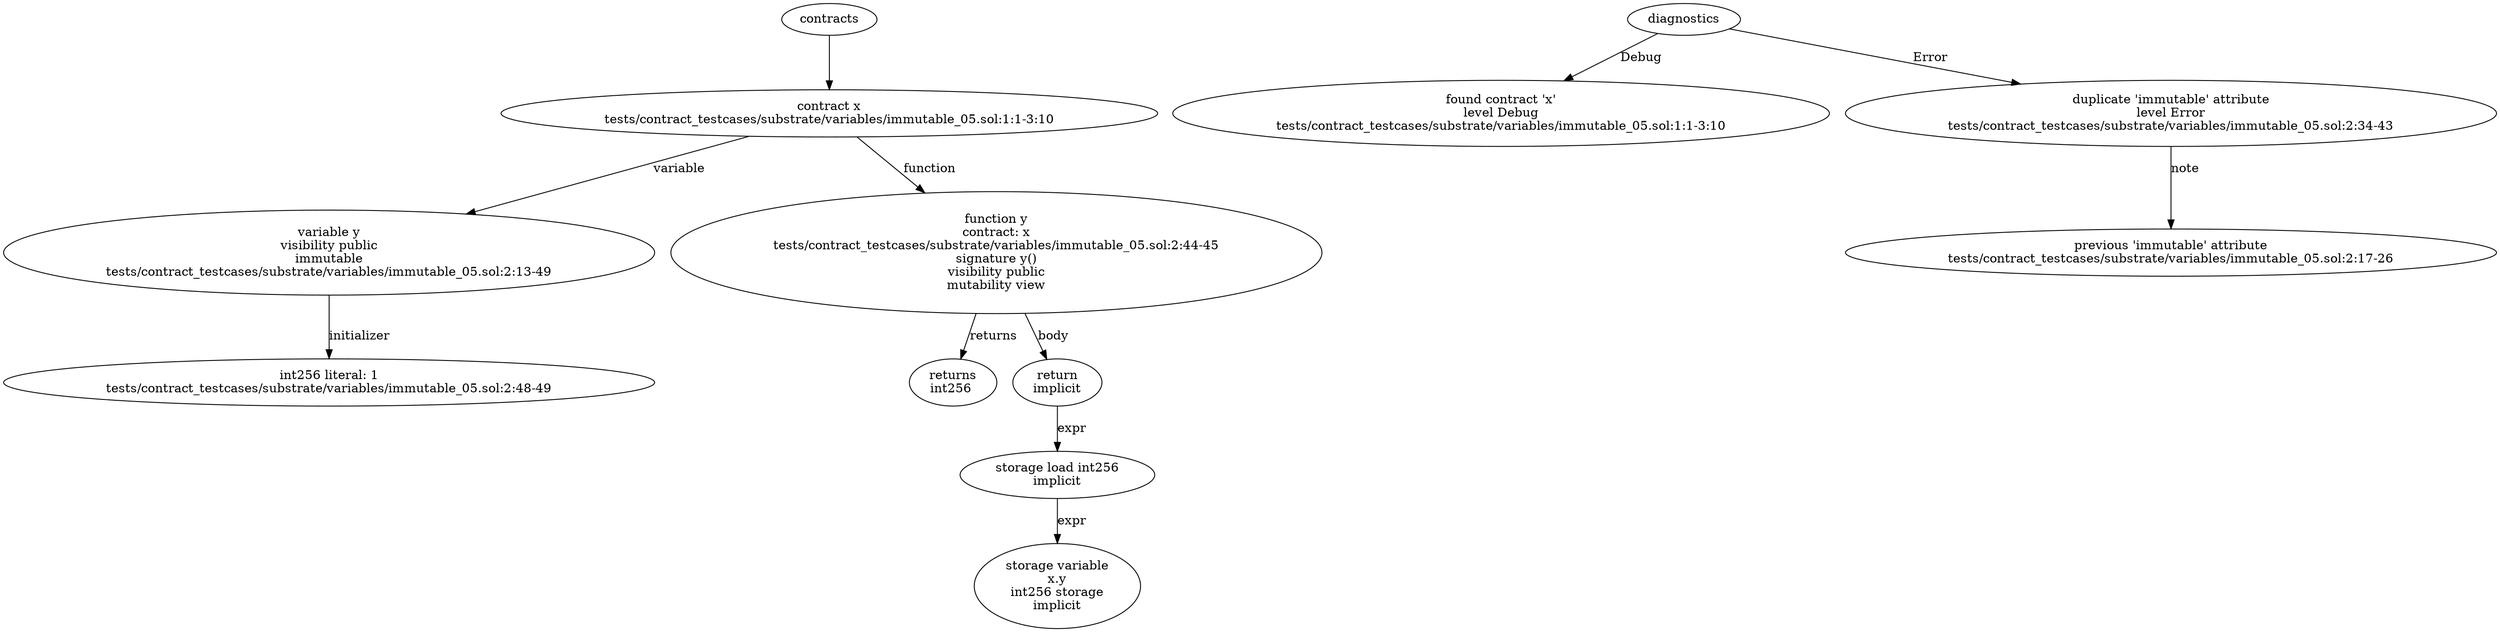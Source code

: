 strict digraph "tests/contract_testcases/substrate/variables/immutable_05.sol" {
	contract [label="contract x\ntests/contract_testcases/substrate/variables/immutable_05.sol:1:1-3:10"]
	var [label="variable y\nvisibility public\nimmutable\ntests/contract_testcases/substrate/variables/immutable_05.sol:2:13-49"]
	number_literal [label="int256 literal: 1\ntests/contract_testcases/substrate/variables/immutable_05.sol:2:48-49"]
	y [label="function y\ncontract: x\ntests/contract_testcases/substrate/variables/immutable_05.sol:2:44-45\nsignature y()\nvisibility public\nmutability view"]
	returns [label="returns\nint256 "]
	return [label="return\nimplicit"]
	storage_load [label="storage load int256\nimplicit"]
	storage_var [label="storage variable\nx.y\nint256 storage\nimplicit"]
	diagnostic [label="found contract 'x'\nlevel Debug\ntests/contract_testcases/substrate/variables/immutable_05.sol:1:1-3:10"]
	diagnostic_11 [label="duplicate 'immutable' attribute\nlevel Error\ntests/contract_testcases/substrate/variables/immutable_05.sol:2:34-43"]
	note [label="previous 'immutable' attribute\ntests/contract_testcases/substrate/variables/immutable_05.sol:2:17-26"]
	contracts -> contract
	contract -> var [label="variable"]
	var -> number_literal [label="initializer"]
	contract -> y [label="function"]
	y -> returns [label="returns"]
	y -> return [label="body"]
	return -> storage_load [label="expr"]
	storage_load -> storage_var [label="expr"]
	diagnostics -> diagnostic [label="Debug"]
	diagnostics -> diagnostic_11 [label="Error"]
	diagnostic_11 -> note [label="note"]
}
